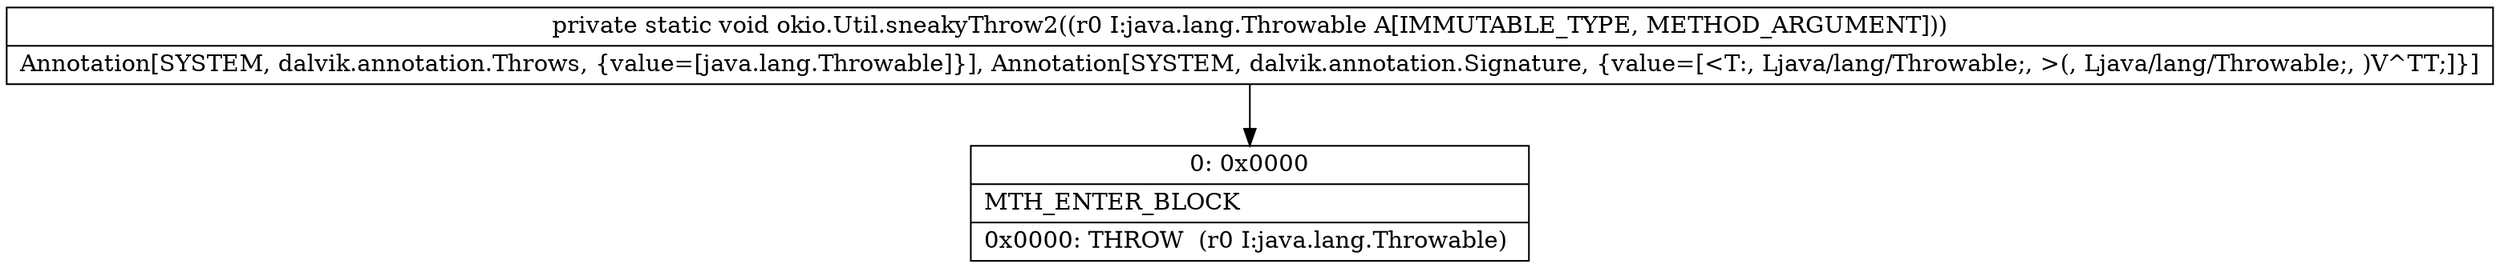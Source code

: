 digraph "CFG forokio.Util.sneakyThrow2(Ljava\/lang\/Throwable;)V" {
Node_0 [shape=record,label="{0\:\ 0x0000|MTH_ENTER_BLOCK\l|0x0000: THROW  (r0 I:java.lang.Throwable) \l}"];
MethodNode[shape=record,label="{private static void okio.Util.sneakyThrow2((r0 I:java.lang.Throwable A[IMMUTABLE_TYPE, METHOD_ARGUMENT]))  | Annotation[SYSTEM, dalvik.annotation.Throws, \{value=[java.lang.Throwable]\}], Annotation[SYSTEM, dalvik.annotation.Signature, \{value=[\<T:, Ljava\/lang\/Throwable;, \>(, Ljava\/lang\/Throwable;, )V^TT;]\}]\l}"];
MethodNode -> Node_0;
}

